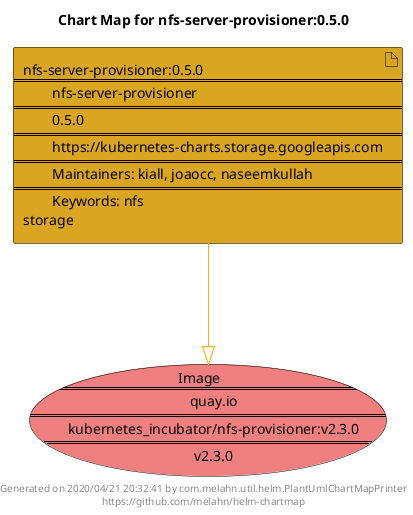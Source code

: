 @startuml
skinparam linetype ortho
skinparam backgroundColor white
skinparam usecaseBorderColor black
skinparam usecaseArrowColor LightSlateGray
skinparam artifactBorderColor black
skinparam artifactArrowColor LightSlateGray

title Chart Map for nfs-server-provisioner:0.5.0

'There is one referenced Helm Chart
artifact "nfs-server-provisioner:0.5.0\n====\n\tnfs-server-provisioner\n====\n\t0.5.0\n====\n\thttps://kubernetes-charts.storage.googleapis.com\n====\n\tMaintainers: kiall, joaocc, naseemkullah\n====\n\tKeywords: nfs\nstorage" as nfs_server_provisioner_0_5_0 #GoldenRod

'There is one referenced Docker Image
usecase "Image\n====\n\tquay.io\n====\n\tkubernetes_incubator/nfs-provisioner:v2.3.0\n====\n\tv2.3.0" as quay_io_kubernetes_incubator_nfs_provisioner_v2_3_0 #LightCoral

'Chart Dependencies
nfs_server_provisioner_0_5_0--[#orange]-|>quay_io_kubernetes_incubator_nfs_provisioner_v2_3_0

center footer Generated on 2020/04/21 20:32:41 by com.melahn.util.helm.PlantUmlChartMapPrinter\nhttps://github.com/melahn/helm-chartmap
@enduml
